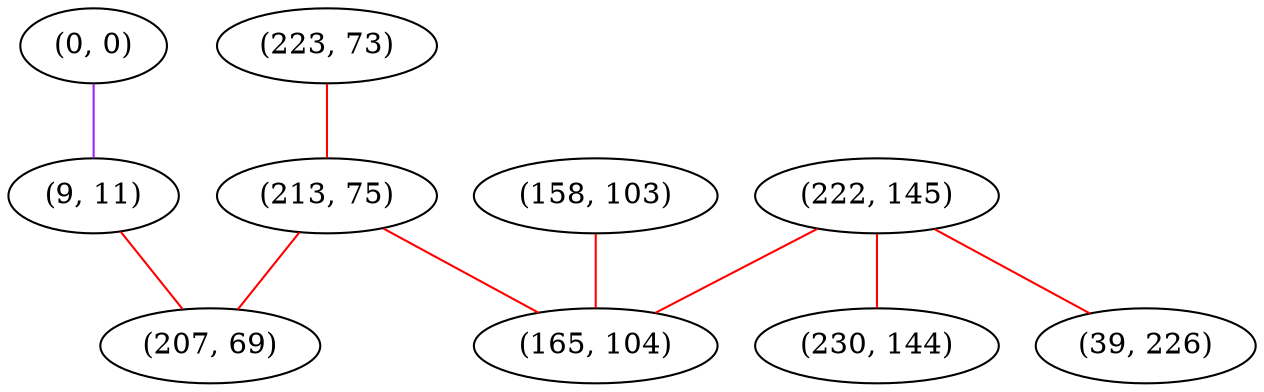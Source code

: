 graph "" {
"(0, 0)";
"(223, 73)";
"(222, 145)";
"(9, 11)";
"(39, 226)";
"(213, 75)";
"(207, 69)";
"(158, 103)";
"(230, 144)";
"(165, 104)";
"(0, 0)" -- "(9, 11)"  [color=purple, key=0, weight=4];
"(223, 73)" -- "(213, 75)"  [color=red, key=0, weight=1];
"(222, 145)" -- "(39, 226)"  [color=red, key=0, weight=1];
"(222, 145)" -- "(165, 104)"  [color=red, key=0, weight=1];
"(222, 145)" -- "(230, 144)"  [color=red, key=0, weight=1];
"(9, 11)" -- "(207, 69)"  [color=red, key=0, weight=1];
"(213, 75)" -- "(207, 69)"  [color=red, key=0, weight=1];
"(213, 75)" -- "(165, 104)"  [color=red, key=0, weight=1];
"(158, 103)" -- "(165, 104)"  [color=red, key=0, weight=1];
}
